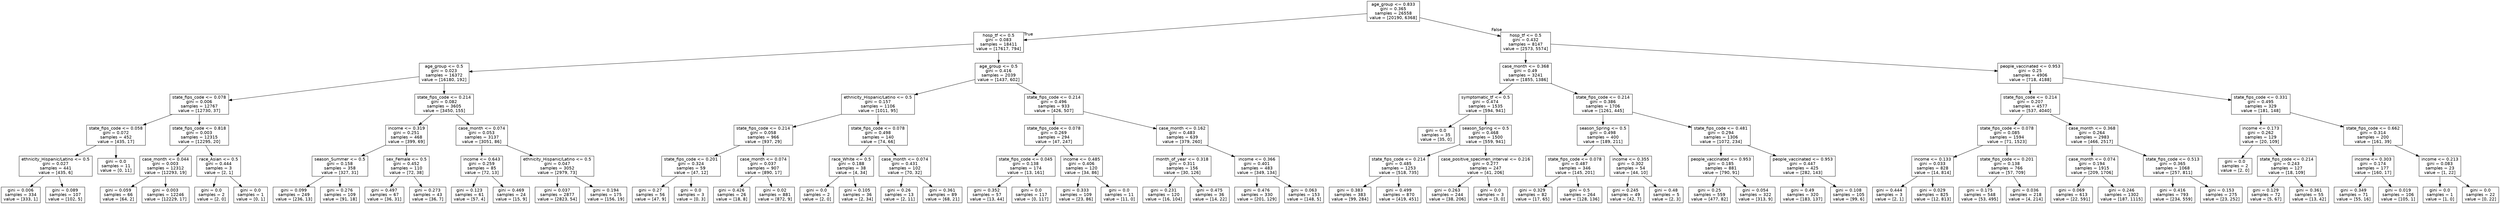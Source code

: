 digraph Tree {
node [shape=box, fontname="helvetica"] ;
edge [fontname="helvetica"] ;
0 [label="age_group <= 0.833\ngini = 0.365\nsamples = 26558\nvalue = [20190, 6368]"] ;
1 [label="hosp_tf <= 0.5\ngini = 0.083\nsamples = 18411\nvalue = [17617, 794]"] ;
0 -> 1 [labeldistance=2.5, labelangle=45, headlabel="True"] ;
2 [label="age_group <= 0.5\ngini = 0.023\nsamples = 16372\nvalue = [16180, 192]"] ;
1 -> 2 ;
3 [label="state_fips_code <= 0.078\ngini = 0.006\nsamples = 12767\nvalue = [12730, 37]"] ;
2 -> 3 ;
4 [label="state_fips_code <= 0.058\ngini = 0.072\nsamples = 452\nvalue = [435, 17]"] ;
3 -> 4 ;
5 [label="ethnicity_Hispanic/Latino <= 0.5\ngini = 0.027\nsamples = 441\nvalue = [435, 6]"] ;
4 -> 5 ;
6 [label="gini = 0.006\nsamples = 334\nvalue = [333, 1]"] ;
5 -> 6 ;
7 [label="gini = 0.089\nsamples = 107\nvalue = [102, 5]"] ;
5 -> 7 ;
8 [label="gini = 0.0\nsamples = 11\nvalue = [0, 11]"] ;
4 -> 8 ;
9 [label="state_fips_code <= 0.818\ngini = 0.003\nsamples = 12315\nvalue = [12295, 20]"] ;
3 -> 9 ;
10 [label="case_month <= 0.044\ngini = 0.003\nsamples = 12312\nvalue = [12293, 19]"] ;
9 -> 10 ;
11 [label="gini = 0.059\nsamples = 66\nvalue = [64, 2]"] ;
10 -> 11 ;
12 [label="gini = 0.003\nsamples = 12246\nvalue = [12229, 17]"] ;
10 -> 12 ;
13 [label="race_Asian <= 0.5\ngini = 0.444\nsamples = 3\nvalue = [2, 1]"] ;
9 -> 13 ;
14 [label="gini = 0.0\nsamples = 2\nvalue = [2, 0]"] ;
13 -> 14 ;
15 [label="gini = 0.0\nsamples = 1\nvalue = [0, 1]"] ;
13 -> 15 ;
16 [label="state_fips_code <= 0.214\ngini = 0.082\nsamples = 3605\nvalue = [3450, 155]"] ;
2 -> 16 ;
17 [label="income <= 0.319\ngini = 0.251\nsamples = 468\nvalue = [399, 69]"] ;
16 -> 17 ;
18 [label="season_Summer <= 0.5\ngini = 0.158\nsamples = 358\nvalue = [327, 31]"] ;
17 -> 18 ;
19 [label="gini = 0.099\nsamples = 249\nvalue = [236, 13]"] ;
18 -> 19 ;
20 [label="gini = 0.276\nsamples = 109\nvalue = [91, 18]"] ;
18 -> 20 ;
21 [label="sex_Female <= 0.5\ngini = 0.452\nsamples = 110\nvalue = [72, 38]"] ;
17 -> 21 ;
22 [label="gini = 0.497\nsamples = 67\nvalue = [36, 31]"] ;
21 -> 22 ;
23 [label="gini = 0.273\nsamples = 43\nvalue = [36, 7]"] ;
21 -> 23 ;
24 [label="case_month <= 0.074\ngini = 0.053\nsamples = 3137\nvalue = [3051, 86]"] ;
16 -> 24 ;
25 [label="income <= 0.643\ngini = 0.259\nsamples = 85\nvalue = [72, 13]"] ;
24 -> 25 ;
26 [label="gini = 0.123\nsamples = 61\nvalue = [57, 4]"] ;
25 -> 26 ;
27 [label="gini = 0.469\nsamples = 24\nvalue = [15, 9]"] ;
25 -> 27 ;
28 [label="ethnicity_Hispanic/Latino <= 0.5\ngini = 0.047\nsamples = 3052\nvalue = [2979, 73]"] ;
24 -> 28 ;
29 [label="gini = 0.037\nsamples = 2877\nvalue = [2823, 54]"] ;
28 -> 29 ;
30 [label="gini = 0.194\nsamples = 175\nvalue = [156, 19]"] ;
28 -> 30 ;
31 [label="age_group <= 0.5\ngini = 0.416\nsamples = 2039\nvalue = [1437, 602]"] ;
1 -> 31 ;
32 [label="ethnicity_Hispanic/Latino <= 0.5\ngini = 0.157\nsamples = 1106\nvalue = [1011, 95]"] ;
31 -> 32 ;
33 [label="state_fips_code <= 0.214\ngini = 0.058\nsamples = 966\nvalue = [937, 29]"] ;
32 -> 33 ;
34 [label="state_fips_code <= 0.201\ngini = 0.324\nsamples = 59\nvalue = [47, 12]"] ;
33 -> 34 ;
35 [label="gini = 0.27\nsamples = 56\nvalue = [47, 9]"] ;
34 -> 35 ;
36 [label="gini = 0.0\nsamples = 3\nvalue = [0, 3]"] ;
34 -> 36 ;
37 [label="case_month <= 0.074\ngini = 0.037\nsamples = 907\nvalue = [890, 17]"] ;
33 -> 37 ;
38 [label="gini = 0.426\nsamples = 26\nvalue = [18, 8]"] ;
37 -> 38 ;
39 [label="gini = 0.02\nsamples = 881\nvalue = [872, 9]"] ;
37 -> 39 ;
40 [label="state_fips_code <= 0.078\ngini = 0.498\nsamples = 140\nvalue = [74, 66]"] ;
32 -> 40 ;
41 [label="race_White <= 0.5\ngini = 0.188\nsamples = 38\nvalue = [4, 34]"] ;
40 -> 41 ;
42 [label="gini = 0.0\nsamples = 2\nvalue = [2, 0]"] ;
41 -> 42 ;
43 [label="gini = 0.105\nsamples = 36\nvalue = [2, 34]"] ;
41 -> 43 ;
44 [label="case_month <= 0.074\ngini = 0.431\nsamples = 102\nvalue = [70, 32]"] ;
40 -> 44 ;
45 [label="gini = 0.26\nsamples = 13\nvalue = [2, 11]"] ;
44 -> 45 ;
46 [label="gini = 0.361\nsamples = 89\nvalue = [68, 21]"] ;
44 -> 46 ;
47 [label="state_fips_code <= 0.214\ngini = 0.496\nsamples = 933\nvalue = [426, 507]"] ;
31 -> 47 ;
48 [label="state_fips_code <= 0.078\ngini = 0.269\nsamples = 294\nvalue = [47, 247]"] ;
47 -> 48 ;
49 [label="state_fips_code <= 0.045\ngini = 0.138\nsamples = 174\nvalue = [13, 161]"] ;
48 -> 49 ;
50 [label="gini = 0.352\nsamples = 57\nvalue = [13, 44]"] ;
49 -> 50 ;
51 [label="gini = 0.0\nsamples = 117\nvalue = [0, 117]"] ;
49 -> 51 ;
52 [label="income <= 0.485\ngini = 0.406\nsamples = 120\nvalue = [34, 86]"] ;
48 -> 52 ;
53 [label="gini = 0.333\nsamples = 109\nvalue = [23, 86]"] ;
52 -> 53 ;
54 [label="gini = 0.0\nsamples = 11\nvalue = [11, 0]"] ;
52 -> 54 ;
55 [label="case_month <= 0.162\ngini = 0.483\nsamples = 639\nvalue = [379, 260]"] ;
47 -> 55 ;
56 [label="month_of_year <= 0.318\ngini = 0.311\nsamples = 156\nvalue = [30, 126]"] ;
55 -> 56 ;
57 [label="gini = 0.231\nsamples = 120\nvalue = [16, 104]"] ;
56 -> 57 ;
58 [label="gini = 0.475\nsamples = 36\nvalue = [14, 22]"] ;
56 -> 58 ;
59 [label="income <= 0.366\ngini = 0.401\nsamples = 483\nvalue = [349, 134]"] ;
55 -> 59 ;
60 [label="gini = 0.476\nsamples = 330\nvalue = [201, 129]"] ;
59 -> 60 ;
61 [label="gini = 0.063\nsamples = 153\nvalue = [148, 5]"] ;
59 -> 61 ;
62 [label="hosp_tf <= 0.5\ngini = 0.432\nsamples = 8147\nvalue = [2573, 5574]"] ;
0 -> 62 [labeldistance=2.5, labelangle=-45, headlabel="False"] ;
63 [label="case_month <= 0.368\ngini = 0.49\nsamples = 3241\nvalue = [1855, 1386]"] ;
62 -> 63 ;
64 [label="symptomatic_tf <= 0.5\ngini = 0.474\nsamples = 1535\nvalue = [594, 941]"] ;
63 -> 64 ;
65 [label="gini = 0.0\nsamples = 35\nvalue = [35, 0]"] ;
64 -> 65 ;
66 [label="season_Spring <= 0.5\ngini = 0.468\nsamples = 1500\nvalue = [559, 941]"] ;
64 -> 66 ;
67 [label="state_fips_code <= 0.214\ngini = 0.485\nsamples = 1253\nvalue = [518, 735]"] ;
66 -> 67 ;
68 [label="gini = 0.383\nsamples = 383\nvalue = [99, 284]"] ;
67 -> 68 ;
69 [label="gini = 0.499\nsamples = 870\nvalue = [419, 451]"] ;
67 -> 69 ;
70 [label="case_positive_specimen_interval <= 0.216\ngini = 0.277\nsamples = 247\nvalue = [41, 206]"] ;
66 -> 70 ;
71 [label="gini = 0.263\nsamples = 244\nvalue = [38, 206]"] ;
70 -> 71 ;
72 [label="gini = 0.0\nsamples = 3\nvalue = [3, 0]"] ;
70 -> 72 ;
73 [label="state_fips_code <= 0.214\ngini = 0.386\nsamples = 1706\nvalue = [1261, 445]"] ;
63 -> 73 ;
74 [label="season_Spring <= 0.5\ngini = 0.498\nsamples = 400\nvalue = [189, 211]"] ;
73 -> 74 ;
75 [label="state_fips_code <= 0.078\ngini = 0.487\nsamples = 346\nvalue = [145, 201]"] ;
74 -> 75 ;
76 [label="gini = 0.329\nsamples = 82\nvalue = [17, 65]"] ;
75 -> 76 ;
77 [label="gini = 0.5\nsamples = 264\nvalue = [128, 136]"] ;
75 -> 77 ;
78 [label="income <= 0.355\ngini = 0.302\nsamples = 54\nvalue = [44, 10]"] ;
74 -> 78 ;
79 [label="gini = 0.245\nsamples = 49\nvalue = [42, 7]"] ;
78 -> 79 ;
80 [label="gini = 0.48\nsamples = 5\nvalue = [2, 3]"] ;
78 -> 80 ;
81 [label="state_fips_code <= 0.481\ngini = 0.294\nsamples = 1306\nvalue = [1072, 234]"] ;
73 -> 81 ;
82 [label="people_vaccinated <= 0.953\ngini = 0.185\nsamples = 881\nvalue = [790, 91]"] ;
81 -> 82 ;
83 [label="gini = 0.25\nsamples = 559\nvalue = [477, 82]"] ;
82 -> 83 ;
84 [label="gini = 0.054\nsamples = 322\nvalue = [313, 9]"] ;
82 -> 84 ;
85 [label="people_vaccinated <= 0.953\ngini = 0.447\nsamples = 425\nvalue = [282, 143]"] ;
81 -> 85 ;
86 [label="gini = 0.49\nsamples = 320\nvalue = [183, 137]"] ;
85 -> 86 ;
87 [label="gini = 0.108\nsamples = 105\nvalue = [99, 6]"] ;
85 -> 87 ;
88 [label="people_vaccinated <= 0.953\ngini = 0.25\nsamples = 4906\nvalue = [718, 4188]"] ;
62 -> 88 ;
89 [label="state_fips_code <= 0.214\ngini = 0.207\nsamples = 4577\nvalue = [537, 4040]"] ;
88 -> 89 ;
90 [label="state_fips_code <= 0.078\ngini = 0.085\nsamples = 1594\nvalue = [71, 1523]"] ;
89 -> 90 ;
91 [label="income <= 0.133\ngini = 0.033\nsamples = 828\nvalue = [14, 814]"] ;
90 -> 91 ;
92 [label="gini = 0.444\nsamples = 3\nvalue = [2, 1]"] ;
91 -> 92 ;
93 [label="gini = 0.029\nsamples = 825\nvalue = [12, 813]"] ;
91 -> 93 ;
94 [label="state_fips_code <= 0.201\ngini = 0.138\nsamples = 766\nvalue = [57, 709]"] ;
90 -> 94 ;
95 [label="gini = 0.175\nsamples = 548\nvalue = [53, 495]"] ;
94 -> 95 ;
96 [label="gini = 0.036\nsamples = 218\nvalue = [4, 214]"] ;
94 -> 96 ;
97 [label="case_month <= 0.368\ngini = 0.264\nsamples = 2983\nvalue = [466, 2517]"] ;
89 -> 97 ;
98 [label="case_month <= 0.074\ngini = 0.194\nsamples = 1915\nvalue = [209, 1706]"] ;
97 -> 98 ;
99 [label="gini = 0.069\nsamples = 613\nvalue = [22, 591]"] ;
98 -> 99 ;
100 [label="gini = 0.246\nsamples = 1302\nvalue = [187, 1115]"] ;
98 -> 100 ;
101 [label="state_fips_code <= 0.513\ngini = 0.365\nsamples = 1068\nvalue = [257, 811]"] ;
97 -> 101 ;
102 [label="gini = 0.416\nsamples = 793\nvalue = [234, 559]"] ;
101 -> 102 ;
103 [label="gini = 0.153\nsamples = 275\nvalue = [23, 252]"] ;
101 -> 103 ;
104 [label="state_fips_code <= 0.331\ngini = 0.495\nsamples = 329\nvalue = [181, 148]"] ;
88 -> 104 ;
105 [label="income <= 0.173\ngini = 0.262\nsamples = 129\nvalue = [20, 109]"] ;
104 -> 105 ;
106 [label="gini = 0.0\nsamples = 2\nvalue = [2, 0]"] ;
105 -> 106 ;
107 [label="state_fips_code <= 0.214\ngini = 0.243\nsamples = 127\nvalue = [18, 109]"] ;
105 -> 107 ;
108 [label="gini = 0.129\nsamples = 72\nvalue = [5, 67]"] ;
107 -> 108 ;
109 [label="gini = 0.361\nsamples = 55\nvalue = [13, 42]"] ;
107 -> 109 ;
110 [label="state_fips_code <= 0.662\ngini = 0.314\nsamples = 200\nvalue = [161, 39]"] ;
104 -> 110 ;
111 [label="income <= 0.303\ngini = 0.174\nsamples = 177\nvalue = [160, 17]"] ;
110 -> 111 ;
112 [label="gini = 0.349\nsamples = 71\nvalue = [55, 16]"] ;
111 -> 112 ;
113 [label="gini = 0.019\nsamples = 106\nvalue = [105, 1]"] ;
111 -> 113 ;
114 [label="income <= 0.213\ngini = 0.083\nsamples = 23\nvalue = [1, 22]"] ;
110 -> 114 ;
115 [label="gini = 0.0\nsamples = 1\nvalue = [1, 0]"] ;
114 -> 115 ;
116 [label="gini = 0.0\nsamples = 22\nvalue = [0, 22]"] ;
114 -> 116 ;
}